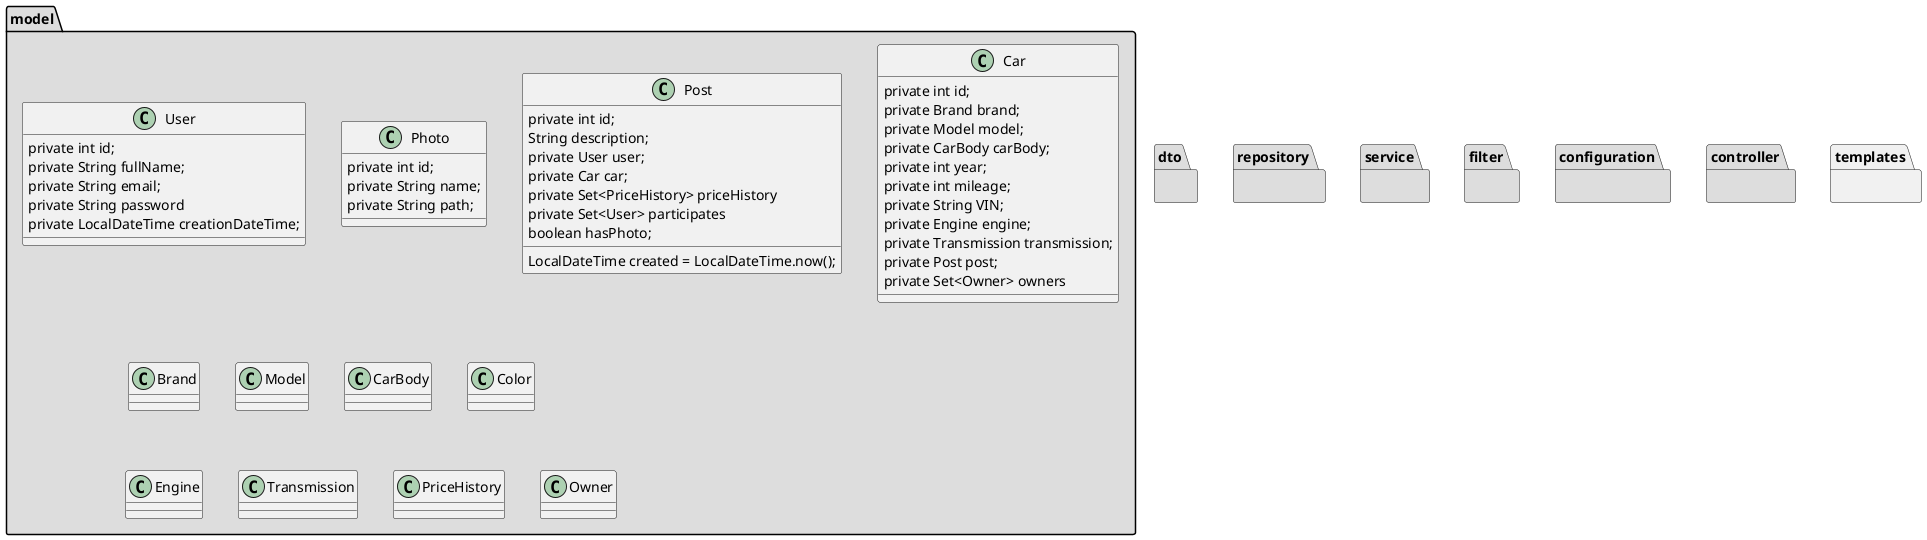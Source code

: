 @startuml cinema
package "model" #DDDDDD {

    Class User {
            private int id;
            private String fullName;
            private String email;
            private String password
            private LocalDateTime creationDateTime;
        }

    Class Photo {
     private int id;
     private String name;
     private String path;
            }

    Class Post {
     private int id;
     String description;
     LocalDateTime created = LocalDateTime.now();
     private User user;
     private Car car;
      private Set<PriceHistory> priceHistory
       private Set<User> participates
       boolean hasPhoto;
        }

    Class Car {
     private int id;
     private Brand brand;
     private Model model;
     private CarBody carBody;
     private int year;
     private int mileage;
     private String VIN;
     private Engine engine;
     private Transmission transmission;
     private Post post;
     private Set<Owner> owners
     }

    Class Brand {
        }

    Class Model {

        }

    Class CarBody {
        }

    Class Color {
        }

    Class Engine {
        }

    Class Transmission {
        }

    Class PriceHistory {
        }

    Class Owner {
        }
}

package "dto" #DDDDDD {

}

package "repository" #DDDDDD {

}

package "service" #DDDDDD {

}


package "filter" #DDDDDD {

}

package "configuration" #DDDDDD {

}


package "controller" #DDDDDD {
}

package "templates" {
}

@enduml